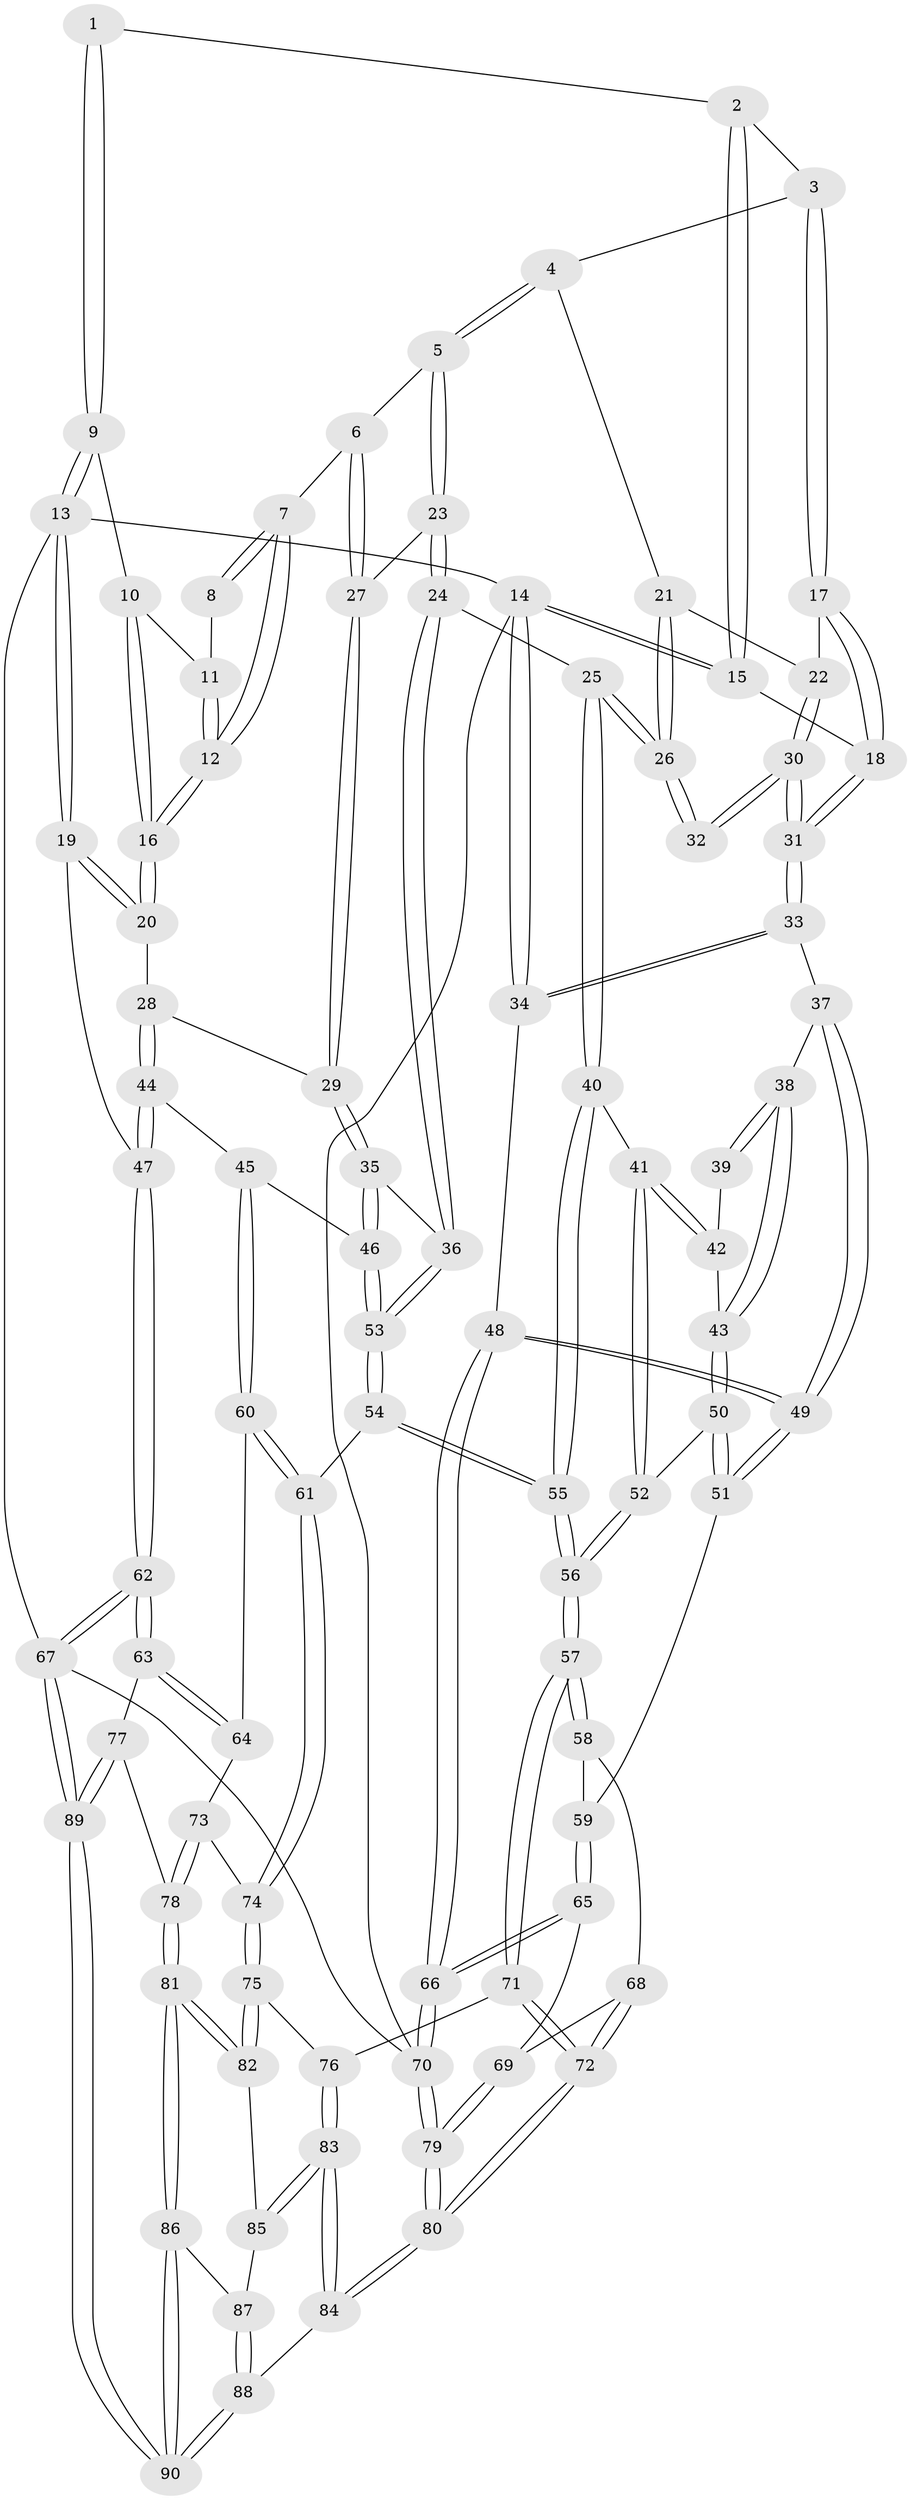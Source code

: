 // Generated by graph-tools (version 1.1) at 2025/51/03/09/25 03:51:11]
// undirected, 90 vertices, 222 edges
graph export_dot {
graph [start="1"]
  node [color=gray90,style=filled];
  1 [pos="+0.8109942706972815+0"];
  2 [pos="+0.5066229942624753+0"];
  3 [pos="+0.5131522211213717+0"];
  4 [pos="+0.5505192222266977+0.03808421331226094"];
  5 [pos="+0.5600164594805895+0.047944069888336"];
  6 [pos="+0.7033390674146572+0.10637524607385096"];
  7 [pos="+0.7071196680526401+0.1057358536583001"];
  8 [pos="+0.8005470244777579+0"];
  9 [pos="+1+0"];
  10 [pos="+0.9325440074219736+0.049414917233962706"];
  11 [pos="+0.8328320639042398+0.02995408453703587"];
  12 [pos="+0.8148161516648416+0.13548289463829233"];
  13 [pos="+1+0"];
  14 [pos="+0+0"];
  15 [pos="+0+0"];
  16 [pos="+0.9176306306096894+0.23440138872172633"];
  17 [pos="+0.317100093741842+0.11900973230894174"];
  18 [pos="+0.1914344948401641+0.09829959168590165"];
  19 [pos="+1+0.313976182548567"];
  20 [pos="+0.9247702239469543+0.2483587766773849"];
  21 [pos="+0.48456518764229806+0.10846735337651263"];
  22 [pos="+0.3686944979566037+0.1556549173517162"];
  23 [pos="+0.5869252986483865+0.26784020797831953"];
  24 [pos="+0.5705679500658465+0.3168098950514236"];
  25 [pos="+0.4797329372468316+0.33262132734828254"];
  26 [pos="+0.46276205625430017+0.3149886952700383"];
  27 [pos="+0.689715957760516+0.201630794169823"];
  28 [pos="+0.8653704741275895+0.28932492988569564"];
  29 [pos="+0.8050415403834055+0.3118413083308113"];
  30 [pos="+0.37989602507351755+0.2575809704423322"];
  31 [pos="+0.16316475028226188+0.251511728278974"];
  32 [pos="+0.4028742947502993+0.28267037517264554"];
  33 [pos="+0.1606659690563627+0.25577525249747046"];
  34 [pos="+0+0"];
  35 [pos="+0.7464934316118301+0.3582530663226655"];
  36 [pos="+0.6672792777161054+0.3812938999911887"];
  37 [pos="+0.14548526630621003+0.2888249168812215"];
  38 [pos="+0.18912217702519454+0.3260253744686716"];
  39 [pos="+0.32984334433330187+0.33188283219089965"];
  40 [pos="+0.4404231867202133+0.4310237664486811"];
  41 [pos="+0.39534219919232705+0.43745254882386625"];
  42 [pos="+0.3171413470650317+0.3883769676440381"];
  43 [pos="+0.23889212756047293+0.38858625567490834"];
  44 [pos="+0.8746074870668983+0.5332911452686685"];
  45 [pos="+0.86161772057968+0.5441465250528312"];
  46 [pos="+0.8268293643763924+0.5325723371165296"];
  47 [pos="+1+0.4202295291975657"];
  48 [pos="+0+0.44002269286612955"];
  49 [pos="+0+0.4349806786960864"];
  50 [pos="+0.2618605929480388+0.5098983338519114"];
  51 [pos="+0.22470832849704087+0.5644472898007092"];
  52 [pos="+0.2934646075702907+0.49926717907438617"];
  53 [pos="+0.6393360585102547+0.5672188299743328"];
  54 [pos="+0.5944130080843416+0.6274403464006904"];
  55 [pos="+0.5220518052619945+0.6372259084438381"];
  56 [pos="+0.5203510505721711+0.63866032071311"];
  57 [pos="+0.5034534985597741+0.6556666226429473"];
  58 [pos="+0.24987343645630597+0.6151126166621905"];
  59 [pos="+0.23187563614239662+0.5874964020353839"];
  60 [pos="+0.8752609209988864+0.6649101608118476"];
  61 [pos="+0.6113951046164691+0.6419045515962349"];
  62 [pos="+1+0.7297290302841951"];
  63 [pos="+0.9608544399246125+0.7457570084964237"];
  64 [pos="+0.8874903936870466+0.686015281693228"];
  65 [pos="+0.08938338018069902+0.6831658955566173"];
  66 [pos="+0+0.6185438189182723"];
  67 [pos="+1+1"];
  68 [pos="+0.2355052199778245+0.7149582678660122"];
  69 [pos="+0.15647030284449964+0.7515477598675224"];
  70 [pos="+0+1"];
  71 [pos="+0.46040262396974596+0.7717996230495956"];
  72 [pos="+0.3568944234669495+0.8625170471388961"];
  73 [pos="+0.7518071932596857+0.7578470506872147"];
  74 [pos="+0.686377816889241+0.7530779518892339"];
  75 [pos="+0.6841116390903349+0.8041457055516581"];
  76 [pos="+0.5730624402108749+0.8767035631508099"];
  77 [pos="+0.8699379040739617+0.8674614182502816"];
  78 [pos="+0.8500871924789372+0.8740023183475978"];
  79 [pos="+0+1"];
  80 [pos="+0.2246150438138944+1"];
  81 [pos="+0.8320114677300654+0.886867773545219"];
  82 [pos="+0.7223104360332879+0.8811416944054774"];
  83 [pos="+0.5885413005351882+0.926619760878089"];
  84 [pos="+0.5422559865604419+1"];
  85 [pos="+0.7132357845238724+0.8935664578995252"];
  86 [pos="+0.8029252963307845+1"];
  87 [pos="+0.7119770372343631+0.9156682485696706"];
  88 [pos="+0.6575461102737625+1"];
  89 [pos="+1+1"];
  90 [pos="+0.7683149078322201+1"];
  1 -- 2;
  1 -- 9;
  1 -- 9;
  2 -- 3;
  2 -- 15;
  2 -- 15;
  3 -- 4;
  3 -- 17;
  3 -- 17;
  4 -- 5;
  4 -- 5;
  4 -- 21;
  5 -- 6;
  5 -- 23;
  5 -- 23;
  6 -- 7;
  6 -- 27;
  6 -- 27;
  7 -- 8;
  7 -- 8;
  7 -- 12;
  7 -- 12;
  8 -- 11;
  9 -- 10;
  9 -- 13;
  9 -- 13;
  10 -- 11;
  10 -- 16;
  10 -- 16;
  11 -- 12;
  11 -- 12;
  12 -- 16;
  12 -- 16;
  13 -- 14;
  13 -- 19;
  13 -- 19;
  13 -- 67;
  14 -- 15;
  14 -- 15;
  14 -- 34;
  14 -- 34;
  14 -- 70;
  15 -- 18;
  16 -- 20;
  16 -- 20;
  17 -- 18;
  17 -- 18;
  17 -- 22;
  18 -- 31;
  18 -- 31;
  19 -- 20;
  19 -- 20;
  19 -- 47;
  20 -- 28;
  21 -- 22;
  21 -- 26;
  21 -- 26;
  22 -- 30;
  22 -- 30;
  23 -- 24;
  23 -- 24;
  23 -- 27;
  24 -- 25;
  24 -- 36;
  24 -- 36;
  25 -- 26;
  25 -- 26;
  25 -- 40;
  25 -- 40;
  26 -- 32;
  26 -- 32;
  27 -- 29;
  27 -- 29;
  28 -- 29;
  28 -- 44;
  28 -- 44;
  29 -- 35;
  29 -- 35;
  30 -- 31;
  30 -- 31;
  30 -- 32;
  30 -- 32;
  31 -- 33;
  31 -- 33;
  33 -- 34;
  33 -- 34;
  33 -- 37;
  34 -- 48;
  35 -- 36;
  35 -- 46;
  35 -- 46;
  36 -- 53;
  36 -- 53;
  37 -- 38;
  37 -- 49;
  37 -- 49;
  38 -- 39;
  38 -- 39;
  38 -- 43;
  38 -- 43;
  39 -- 42;
  40 -- 41;
  40 -- 55;
  40 -- 55;
  41 -- 42;
  41 -- 42;
  41 -- 52;
  41 -- 52;
  42 -- 43;
  43 -- 50;
  43 -- 50;
  44 -- 45;
  44 -- 47;
  44 -- 47;
  45 -- 46;
  45 -- 60;
  45 -- 60;
  46 -- 53;
  46 -- 53;
  47 -- 62;
  47 -- 62;
  48 -- 49;
  48 -- 49;
  48 -- 66;
  48 -- 66;
  49 -- 51;
  49 -- 51;
  50 -- 51;
  50 -- 51;
  50 -- 52;
  51 -- 59;
  52 -- 56;
  52 -- 56;
  53 -- 54;
  53 -- 54;
  54 -- 55;
  54 -- 55;
  54 -- 61;
  55 -- 56;
  55 -- 56;
  56 -- 57;
  56 -- 57;
  57 -- 58;
  57 -- 58;
  57 -- 71;
  57 -- 71;
  58 -- 59;
  58 -- 68;
  59 -- 65;
  59 -- 65;
  60 -- 61;
  60 -- 61;
  60 -- 64;
  61 -- 74;
  61 -- 74;
  62 -- 63;
  62 -- 63;
  62 -- 67;
  62 -- 67;
  63 -- 64;
  63 -- 64;
  63 -- 77;
  64 -- 73;
  65 -- 66;
  65 -- 66;
  65 -- 69;
  66 -- 70;
  66 -- 70;
  67 -- 89;
  67 -- 89;
  67 -- 70;
  68 -- 69;
  68 -- 72;
  68 -- 72;
  69 -- 79;
  69 -- 79;
  70 -- 79;
  70 -- 79;
  71 -- 72;
  71 -- 72;
  71 -- 76;
  72 -- 80;
  72 -- 80;
  73 -- 74;
  73 -- 78;
  73 -- 78;
  74 -- 75;
  74 -- 75;
  75 -- 76;
  75 -- 82;
  75 -- 82;
  76 -- 83;
  76 -- 83;
  77 -- 78;
  77 -- 89;
  77 -- 89;
  78 -- 81;
  78 -- 81;
  79 -- 80;
  79 -- 80;
  80 -- 84;
  80 -- 84;
  81 -- 82;
  81 -- 82;
  81 -- 86;
  81 -- 86;
  82 -- 85;
  83 -- 84;
  83 -- 84;
  83 -- 85;
  83 -- 85;
  84 -- 88;
  85 -- 87;
  86 -- 87;
  86 -- 90;
  86 -- 90;
  87 -- 88;
  87 -- 88;
  88 -- 90;
  88 -- 90;
  89 -- 90;
  89 -- 90;
}
